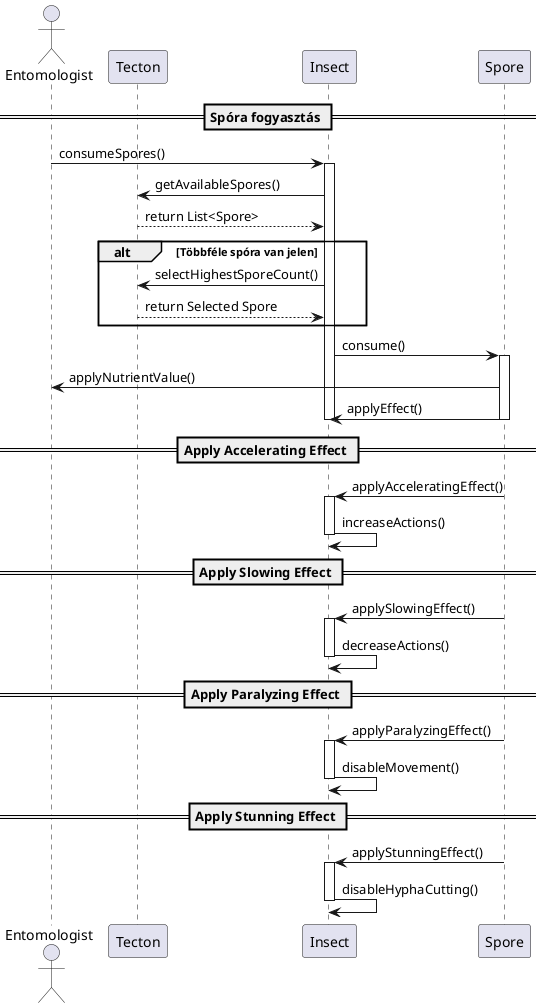 @startuml

== Spóra fogyasztás ==

actor Entomologist
participant Insect
participant Tecton
participant Spore

Entomologist -> Insect: consumeSpores()
activate Insect

Insect -> Tecton: getAvailableSpores()
Tecton --> Insect: return List<Spore>

alt Többféle spóra van jelen
    Insect -> Tecton: selectHighestSporeCount()
    Tecton --> Insect: return Selected Spore
end

Insect -> Spore: consume()
activate Spore
Spore -> Entomologist: applyNutrientValue()
Spore -> Insect: applyEffect()
deactivate Spore


deactivate Insect

== Apply Accelerating Effect ==

participant Insect
participant Spore

Spore -> Insect: applyAcceleratingEffect()
activate Insect
Insect -> Insect: increaseActions()
deactivate Insect

== Apply Slowing Effect ==

participant Insect
participant Spore

Spore -> Insect: applySlowingEffect()
activate Insect
Insect -> Insect: decreaseActions()
deactivate Insect

== Apply Paralyzing Effect ==

participant Insect
participant Spore

Spore -> Insect: applyParalyzingEffect()
activate Insect
Insect -> Insect: disableMovement()
deactivate Insect

== Apply Stunning Effect ==

participant Insect
participant Spore

Spore -> Insect: applyStunningEffect()
activate Insect
Insect -> Insect: disableHyphaCutting()
deactivate Insect

@enduml

